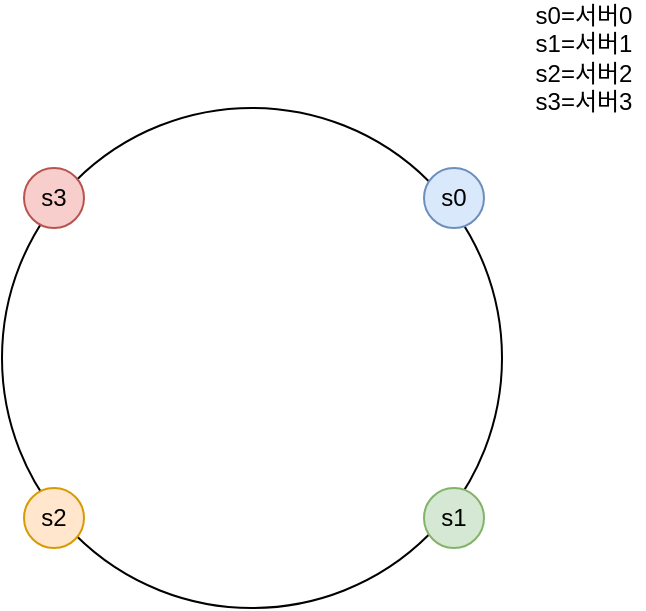 <mxfile version="26.0.15">
  <diagram name="페이지-1" id="y1f6OL8jlVb0eQgByTJs">
    <mxGraphModel dx="1195" dy="643" grid="1" gridSize="10" guides="1" tooltips="1" connect="1" arrows="1" fold="1" page="1" pageScale="1" pageWidth="827" pageHeight="1169" math="0" shadow="0">
      <root>
        <mxCell id="0" />
        <mxCell id="1" parent="0" />
        <mxCell id="-mp_X4Dw1cYelQOD18NR-1" value="" style="ellipse;whiteSpace=wrap;html=1;fillColor=none;" vertex="1" parent="1">
          <mxGeometry x="289" y="140" width="250" height="250" as="geometry" />
        </mxCell>
        <mxCell id="-mp_X4Dw1cYelQOD18NR-2" value="s1" style="ellipse;whiteSpace=wrap;html=1;fillColor=#d5e8d4;strokeColor=#82b366;" vertex="1" parent="1">
          <mxGeometry x="500" y="330" width="30" height="30" as="geometry" />
        </mxCell>
        <mxCell id="-mp_X4Dw1cYelQOD18NR-3" value="s2" style="ellipse;whiteSpace=wrap;html=1;fillColor=#ffe6cc;strokeColor=#d79b00;" vertex="1" parent="1">
          <mxGeometry x="300" y="330" width="30" height="30" as="geometry" />
        </mxCell>
        <mxCell id="-mp_X4Dw1cYelQOD18NR-4" value="s3" style="ellipse;whiteSpace=wrap;html=1;fillColor=#f8cecc;strokeColor=#b85450;" vertex="1" parent="1">
          <mxGeometry x="300" y="170" width="30" height="30" as="geometry" />
        </mxCell>
        <mxCell id="-mp_X4Dw1cYelQOD18NR-5" value="s0" style="ellipse;whiteSpace=wrap;html=1;fillColor=#dae8fc;strokeColor=#6c8ebf;" vertex="1" parent="1">
          <mxGeometry x="500" y="170" width="30" height="30" as="geometry" />
        </mxCell>
        <mxCell id="-mp_X4Dw1cYelQOD18NR-6" value="s0=서버0&lt;div&gt;s1=서버1&lt;/div&gt;&lt;div&gt;s2=서버2&lt;/div&gt;&lt;div&gt;s3=서버3&lt;/div&gt;" style="text;html=1;align=center;verticalAlign=middle;whiteSpace=wrap;rounded=0;" vertex="1" parent="1">
          <mxGeometry x="550" y="100" width="60" height="30" as="geometry" />
        </mxCell>
      </root>
    </mxGraphModel>
  </diagram>
</mxfile>
